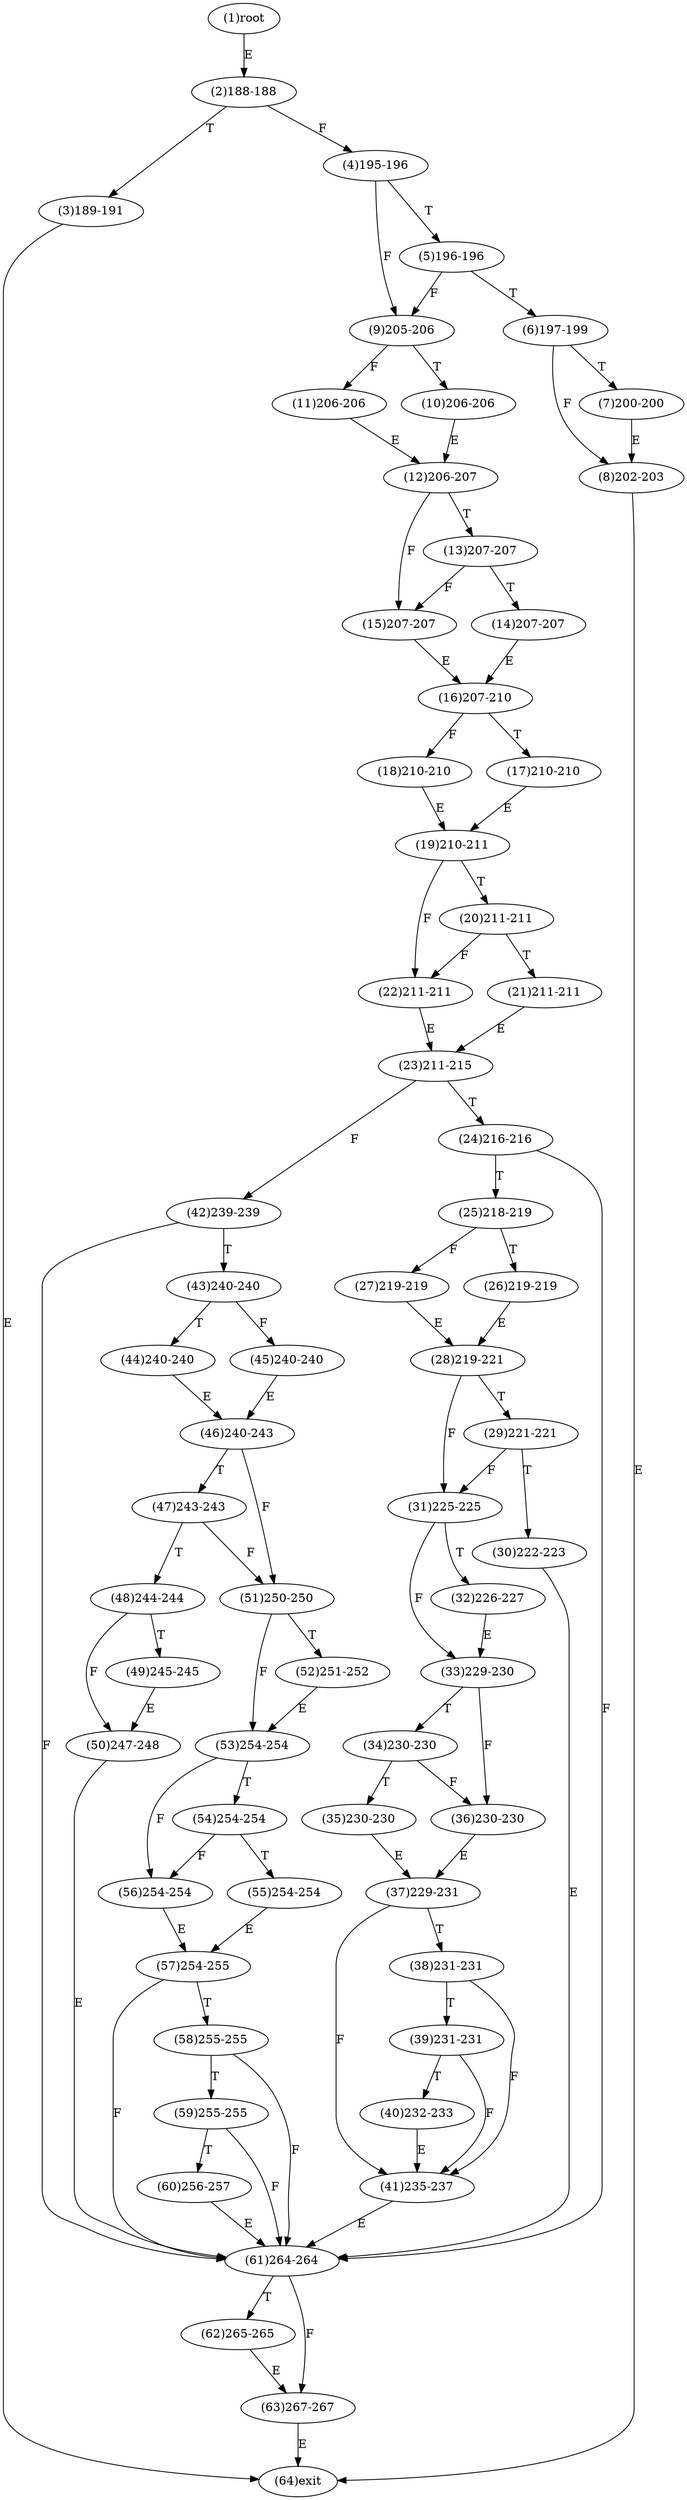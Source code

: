 digraph "" { 
1[ label="(1)root"];
2[ label="(2)188-188"];
3[ label="(3)189-191"];
4[ label="(4)195-196"];
5[ label="(5)196-196"];
6[ label="(6)197-199"];
7[ label="(7)200-200"];
8[ label="(8)202-203"];
9[ label="(9)205-206"];
10[ label="(10)206-206"];
11[ label="(11)206-206"];
12[ label="(12)206-207"];
13[ label="(13)207-207"];
14[ label="(14)207-207"];
15[ label="(15)207-207"];
17[ label="(17)210-210"];
16[ label="(16)207-210"];
19[ label="(19)210-211"];
18[ label="(18)210-210"];
21[ label="(21)211-211"];
20[ label="(20)211-211"];
23[ label="(23)211-215"];
22[ label="(22)211-211"];
25[ label="(25)218-219"];
24[ label="(24)216-216"];
27[ label="(27)219-219"];
26[ label="(26)219-219"];
29[ label="(29)221-221"];
28[ label="(28)219-221"];
31[ label="(31)225-225"];
30[ label="(30)222-223"];
34[ label="(34)230-230"];
35[ label="(35)230-230"];
32[ label="(32)226-227"];
33[ label="(33)229-230"];
38[ label="(38)231-231"];
39[ label="(39)231-231"];
36[ label="(36)230-230"];
37[ label="(37)229-231"];
42[ label="(42)239-239"];
43[ label="(43)240-240"];
40[ label="(40)232-233"];
41[ label="(41)235-237"];
46[ label="(46)240-243"];
47[ label="(47)243-243"];
44[ label="(44)240-240"];
45[ label="(45)240-240"];
51[ label="(51)250-250"];
50[ label="(50)247-248"];
49[ label="(49)245-245"];
48[ label="(48)244-244"];
55[ label="(55)254-254"];
54[ label="(54)254-254"];
53[ label="(53)254-254"];
52[ label="(52)251-252"];
59[ label="(59)255-255"];
58[ label="(58)255-255"];
57[ label="(57)254-255"];
56[ label="(56)254-254"];
63[ label="(63)267-267"];
62[ label="(62)265-265"];
61[ label="(61)264-264"];
60[ label="(60)256-257"];
64[ label="(64)exit"];
1->2[ label="E"];
2->4[ label="F"];
2->3[ label="T"];
3->64[ label="E"];
4->9[ label="F"];
4->5[ label="T"];
5->9[ label="F"];
5->6[ label="T"];
6->8[ label="F"];
6->7[ label="T"];
7->8[ label="E"];
8->64[ label="E"];
9->11[ label="F"];
9->10[ label="T"];
10->12[ label="E"];
11->12[ label="E"];
12->15[ label="F"];
12->13[ label="T"];
13->15[ label="F"];
13->14[ label="T"];
14->16[ label="E"];
15->16[ label="E"];
16->18[ label="F"];
16->17[ label="T"];
17->19[ label="E"];
18->19[ label="E"];
19->22[ label="F"];
19->20[ label="T"];
20->22[ label="F"];
20->21[ label="T"];
21->23[ label="E"];
22->23[ label="E"];
23->42[ label="F"];
23->24[ label="T"];
24->61[ label="F"];
24->25[ label="T"];
25->27[ label="F"];
25->26[ label="T"];
26->28[ label="E"];
27->28[ label="E"];
28->31[ label="F"];
28->29[ label="T"];
29->31[ label="F"];
29->30[ label="T"];
30->61[ label="E"];
31->33[ label="F"];
31->32[ label="T"];
32->33[ label="E"];
33->36[ label="F"];
33->34[ label="T"];
34->36[ label="F"];
34->35[ label="T"];
35->37[ label="E"];
36->37[ label="E"];
37->41[ label="F"];
37->38[ label="T"];
38->41[ label="F"];
38->39[ label="T"];
39->41[ label="F"];
39->40[ label="T"];
40->41[ label="E"];
41->61[ label="E"];
42->61[ label="F"];
42->43[ label="T"];
43->45[ label="F"];
43->44[ label="T"];
44->46[ label="E"];
45->46[ label="E"];
46->51[ label="F"];
46->47[ label="T"];
47->51[ label="F"];
47->48[ label="T"];
48->50[ label="F"];
48->49[ label="T"];
49->50[ label="E"];
50->61[ label="E"];
51->53[ label="F"];
51->52[ label="T"];
52->53[ label="E"];
53->56[ label="F"];
53->54[ label="T"];
54->56[ label="F"];
54->55[ label="T"];
55->57[ label="E"];
56->57[ label="E"];
57->61[ label="F"];
57->58[ label="T"];
58->61[ label="F"];
58->59[ label="T"];
59->61[ label="F"];
59->60[ label="T"];
60->61[ label="E"];
61->63[ label="F"];
61->62[ label="T"];
62->63[ label="E"];
63->64[ label="E"];
}
